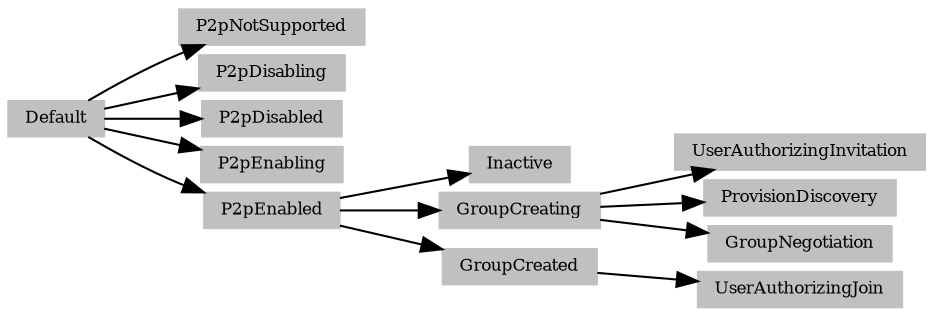 digraph P2pSM 
{
  size="16,6";
  fontname = "Microsoft YaHei";
  nodesep=0.05;
  rankdir = LR;
  rotate = 270;
  edge[len=2];
  node[style=filled, shape=record, fontsize=8];
  node[height=0.20, width=0.20, color=gray];

"Default" -> "P2pNotSupported";
"Default" -> "P2pDisabling";
"Default" -> "P2pDisabled";
"Default" -> "P2pEnabling";
"Default" -> "P2pEnabled";
"P2pEnabled" -> "Inactive";
"P2pEnabled" -> "GroupCreating";
"GroupCreating" -> "UserAuthorizingInvitation";
"GroupCreating" -> "ProvisionDiscovery";
"GroupCreating" -> "GroupNegotiation";
"P2pEnabled" -> "GroupCreated";
"GroupCreated" -> "UserAuthorizingJoin";
}
